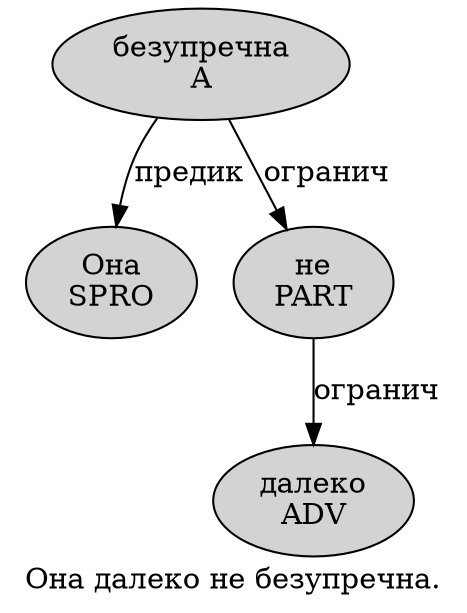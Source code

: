 digraph SENTENCE_3038 {
	graph [label="Она далеко не безупречна."]
	node [style=filled]
		0 [label="Она
SPRO" color="" fillcolor=lightgray penwidth=1 shape=ellipse]
		1 [label="далеко
ADV" color="" fillcolor=lightgray penwidth=1 shape=ellipse]
		2 [label="не
PART" color="" fillcolor=lightgray penwidth=1 shape=ellipse]
		3 [label="безупречна
A" color="" fillcolor=lightgray penwidth=1 shape=ellipse]
			3 -> 0 [label="предик"]
			3 -> 2 [label="огранич"]
			2 -> 1 [label="огранич"]
}